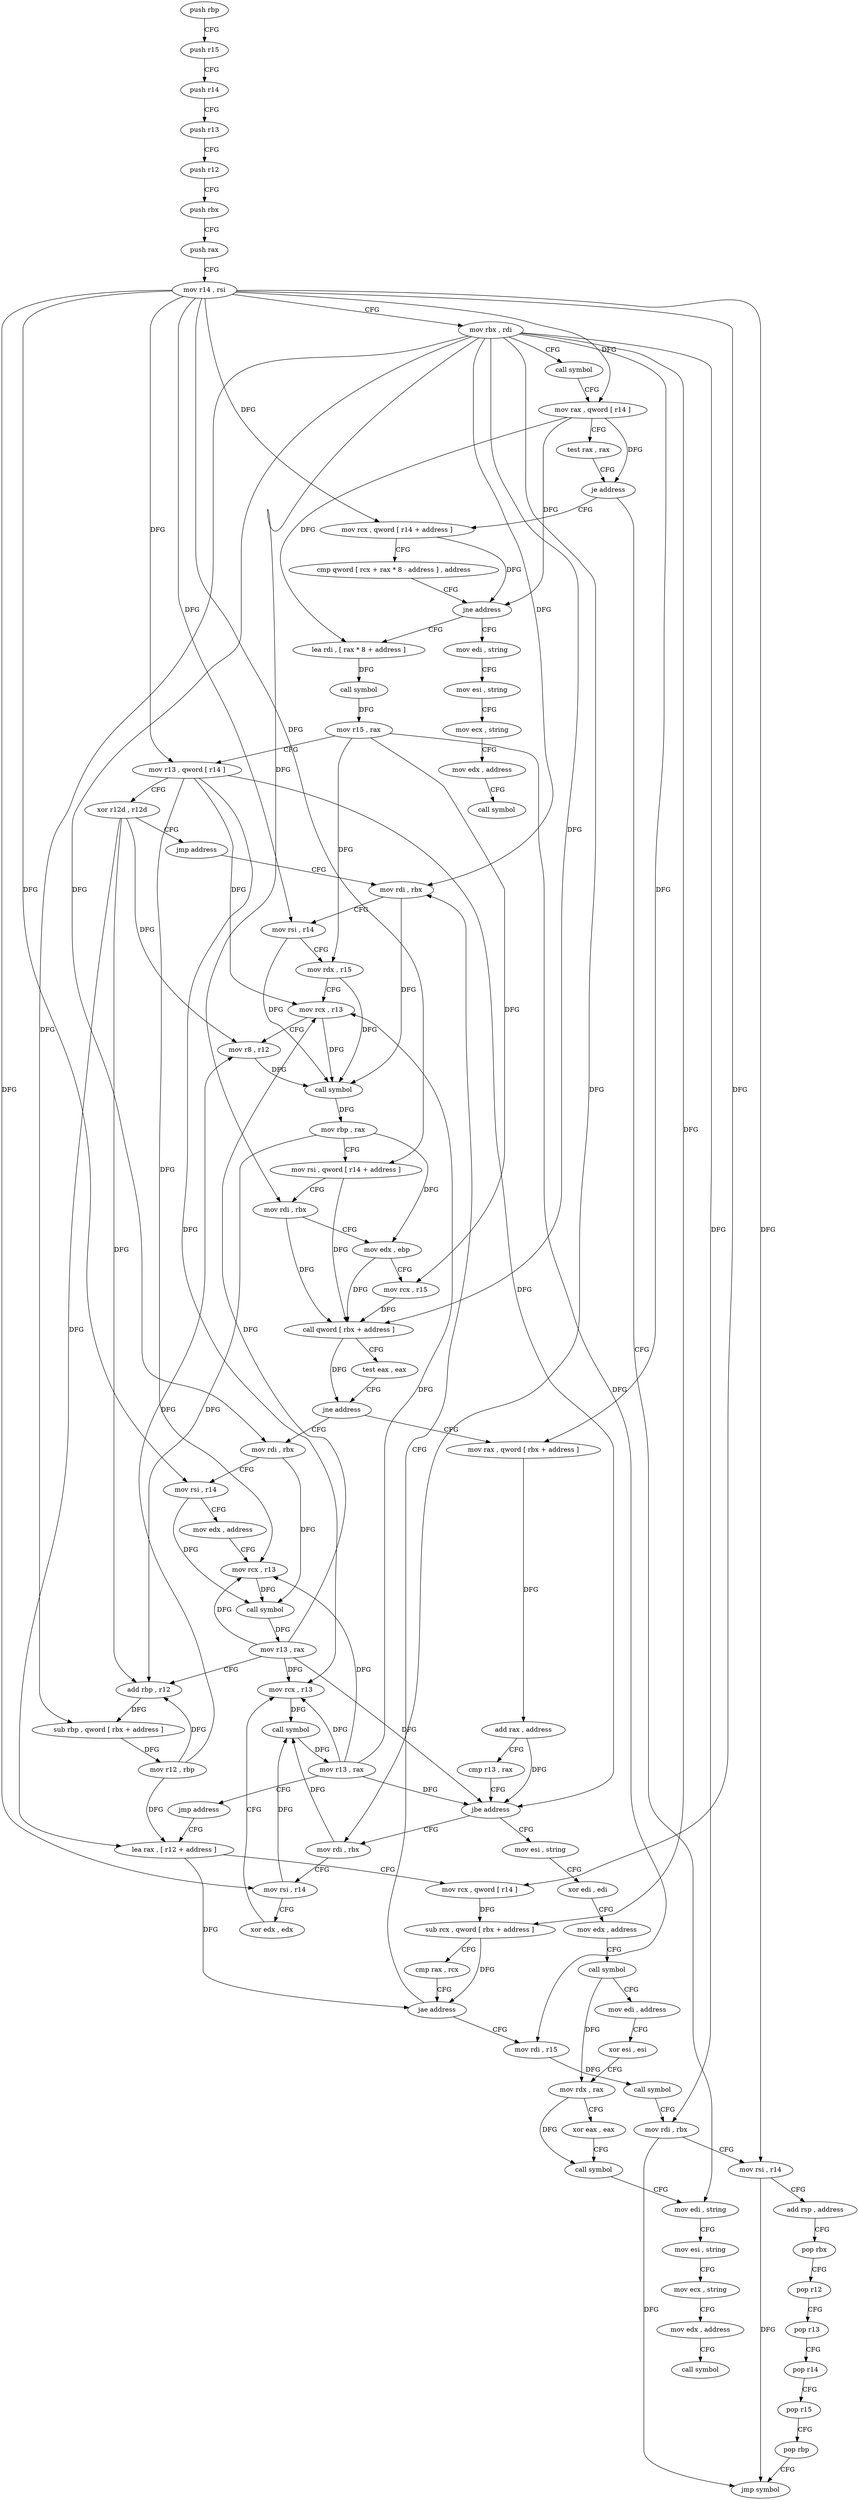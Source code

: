 digraph "func" {
"4252016" [label = "push rbp" ]
"4252017" [label = "push r15" ]
"4252019" [label = "push r14" ]
"4252021" [label = "push r13" ]
"4252023" [label = "push r12" ]
"4252025" [label = "push rbx" ]
"4252026" [label = "push rax" ]
"4252027" [label = "mov r14 , rsi" ]
"4252030" [label = "mov rbx , rdi" ]
"4252033" [label = "call symbol" ]
"4252038" [label = "mov rax , qword [ r14 ]" ]
"4252041" [label = "test rax , rax" ]
"4252044" [label = "je address" ]
"4252288" [label = "mov edi , string" ]
"4252050" [label = "mov rcx , qword [ r14 + address ]" ]
"4252293" [label = "mov esi , string" ]
"4252298" [label = "mov ecx , string" ]
"4252303" [label = "mov edx , address" ]
"4252308" [label = "call symbol" ]
"4252054" [label = "cmp qword [ rcx + rax * 8 - address ] , address" ]
"4252060" [label = "jne address" ]
"4252313" [label = "mov edi , string" ]
"4252066" [label = "lea rdi , [ rax * 8 + address ]" ]
"4252318" [label = "mov esi , string" ]
"4252323" [label = "mov ecx , string" ]
"4252328" [label = "mov edx , address" ]
"4252333" [label = "call symbol" ]
"4252074" [label = "call symbol" ]
"4252079" [label = "mov r15 , rax" ]
"4252082" [label = "mov r13 , qword [ r14 ]" ]
"4252085" [label = "xor r12d , r12d" ]
"4252088" [label = "jmp address" ]
"4252145" [label = "mov rdi , rbx" ]
"4252148" [label = "mov rsi , r14" ]
"4252151" [label = "mov rdx , r15" ]
"4252154" [label = "mov rcx , r13" ]
"4252157" [label = "mov r8 , r12" ]
"4252160" [label = "call symbol" ]
"4252165" [label = "mov rbp , rax" ]
"4252168" [label = "mov rsi , qword [ r14 + address ]" ]
"4252172" [label = "mov rdi , rbx" ]
"4252175" [label = "mov edx , ebp" ]
"4252177" [label = "mov rcx , r15" ]
"4252180" [label = "call qword [ rbx + address ]" ]
"4252183" [label = "test eax , eax" ]
"4252185" [label = "jne address" ]
"4252096" [label = "mov rdi , rbx" ]
"4252187" [label = "mov rax , qword [ rbx + address ]" ]
"4252099" [label = "mov rsi , r14" ]
"4252102" [label = "mov edx , address" ]
"4252107" [label = "mov rcx , r13" ]
"4252110" [label = "call symbol" ]
"4252115" [label = "mov r13 , rax" ]
"4252118" [label = "add rbp , r12" ]
"4252121" [label = "sub rbp , qword [ rbx + address ]" ]
"4252125" [label = "mov r12 , rbp" ]
"4252128" [label = "lea rax , [ r12 + address ]" ]
"4252191" [label = "add rax , address" ]
"4252195" [label = "cmp r13 , rax" ]
"4252198" [label = "jbe address" ]
"4252254" [label = "mov esi , string" ]
"4252200" [label = "mov rdi , rbx" ]
"4252221" [label = "mov rdi , r15" ]
"4252224" [label = "call symbol" ]
"4252229" [label = "mov rdi , rbx" ]
"4252232" [label = "mov rsi , r14" ]
"4252235" [label = "add rsp , address" ]
"4252239" [label = "pop rbx" ]
"4252240" [label = "pop r12" ]
"4252242" [label = "pop r13" ]
"4252244" [label = "pop r14" ]
"4252246" [label = "pop r15" ]
"4252248" [label = "pop rbp" ]
"4252249" [label = "jmp symbol" ]
"4252259" [label = "xor edi , edi" ]
"4252261" [label = "mov edx , address" ]
"4252266" [label = "call symbol" ]
"4252271" [label = "mov edi , address" ]
"4252276" [label = "xor esi , esi" ]
"4252278" [label = "mov rdx , rax" ]
"4252281" [label = "xor eax , eax" ]
"4252283" [label = "call symbol" ]
"4252203" [label = "mov rsi , r14" ]
"4252206" [label = "xor edx , edx" ]
"4252208" [label = "mov rcx , r13" ]
"4252211" [label = "call symbol" ]
"4252216" [label = "mov r13 , rax" ]
"4252219" [label = "jmp address" ]
"4252133" [label = "mov rcx , qword [ r14 ]" ]
"4252136" [label = "sub rcx , qword [ rbx + address ]" ]
"4252140" [label = "cmp rax , rcx" ]
"4252143" [label = "jae address" ]
"4252016" -> "4252017" [ label = "CFG" ]
"4252017" -> "4252019" [ label = "CFG" ]
"4252019" -> "4252021" [ label = "CFG" ]
"4252021" -> "4252023" [ label = "CFG" ]
"4252023" -> "4252025" [ label = "CFG" ]
"4252025" -> "4252026" [ label = "CFG" ]
"4252026" -> "4252027" [ label = "CFG" ]
"4252027" -> "4252030" [ label = "CFG" ]
"4252027" -> "4252038" [ label = "DFG" ]
"4252027" -> "4252050" [ label = "DFG" ]
"4252027" -> "4252082" [ label = "DFG" ]
"4252027" -> "4252148" [ label = "DFG" ]
"4252027" -> "4252168" [ label = "DFG" ]
"4252027" -> "4252099" [ label = "DFG" ]
"4252027" -> "4252133" [ label = "DFG" ]
"4252027" -> "4252203" [ label = "DFG" ]
"4252027" -> "4252232" [ label = "DFG" ]
"4252030" -> "4252033" [ label = "CFG" ]
"4252030" -> "4252145" [ label = "DFG" ]
"4252030" -> "4252172" [ label = "DFG" ]
"4252030" -> "4252180" [ label = "DFG" ]
"4252030" -> "4252096" [ label = "DFG" ]
"4252030" -> "4252121" [ label = "DFG" ]
"4252030" -> "4252187" [ label = "DFG" ]
"4252030" -> "4252136" [ label = "DFG" ]
"4252030" -> "4252200" [ label = "DFG" ]
"4252030" -> "4252229" [ label = "DFG" ]
"4252033" -> "4252038" [ label = "CFG" ]
"4252038" -> "4252041" [ label = "CFG" ]
"4252038" -> "4252044" [ label = "DFG" ]
"4252038" -> "4252060" [ label = "DFG" ]
"4252038" -> "4252066" [ label = "DFG" ]
"4252041" -> "4252044" [ label = "CFG" ]
"4252044" -> "4252288" [ label = "CFG" ]
"4252044" -> "4252050" [ label = "CFG" ]
"4252288" -> "4252293" [ label = "CFG" ]
"4252050" -> "4252054" [ label = "CFG" ]
"4252050" -> "4252060" [ label = "DFG" ]
"4252293" -> "4252298" [ label = "CFG" ]
"4252298" -> "4252303" [ label = "CFG" ]
"4252303" -> "4252308" [ label = "CFG" ]
"4252054" -> "4252060" [ label = "CFG" ]
"4252060" -> "4252313" [ label = "CFG" ]
"4252060" -> "4252066" [ label = "CFG" ]
"4252313" -> "4252318" [ label = "CFG" ]
"4252066" -> "4252074" [ label = "DFG" ]
"4252318" -> "4252323" [ label = "CFG" ]
"4252323" -> "4252328" [ label = "CFG" ]
"4252328" -> "4252333" [ label = "CFG" ]
"4252074" -> "4252079" [ label = "DFG" ]
"4252079" -> "4252082" [ label = "CFG" ]
"4252079" -> "4252151" [ label = "DFG" ]
"4252079" -> "4252177" [ label = "DFG" ]
"4252079" -> "4252221" [ label = "DFG" ]
"4252082" -> "4252085" [ label = "CFG" ]
"4252082" -> "4252154" [ label = "DFG" ]
"4252082" -> "4252107" [ label = "DFG" ]
"4252082" -> "4252198" [ label = "DFG" ]
"4252082" -> "4252208" [ label = "DFG" ]
"4252085" -> "4252088" [ label = "CFG" ]
"4252085" -> "4252157" [ label = "DFG" ]
"4252085" -> "4252118" [ label = "DFG" ]
"4252085" -> "4252128" [ label = "DFG" ]
"4252088" -> "4252145" [ label = "CFG" ]
"4252145" -> "4252148" [ label = "CFG" ]
"4252145" -> "4252160" [ label = "DFG" ]
"4252148" -> "4252151" [ label = "CFG" ]
"4252148" -> "4252160" [ label = "DFG" ]
"4252151" -> "4252154" [ label = "CFG" ]
"4252151" -> "4252160" [ label = "DFG" ]
"4252154" -> "4252157" [ label = "CFG" ]
"4252154" -> "4252160" [ label = "DFG" ]
"4252157" -> "4252160" [ label = "DFG" ]
"4252160" -> "4252165" [ label = "DFG" ]
"4252165" -> "4252168" [ label = "CFG" ]
"4252165" -> "4252175" [ label = "DFG" ]
"4252165" -> "4252118" [ label = "DFG" ]
"4252168" -> "4252172" [ label = "CFG" ]
"4252168" -> "4252180" [ label = "DFG" ]
"4252172" -> "4252175" [ label = "CFG" ]
"4252172" -> "4252180" [ label = "DFG" ]
"4252175" -> "4252177" [ label = "CFG" ]
"4252175" -> "4252180" [ label = "DFG" ]
"4252177" -> "4252180" [ label = "DFG" ]
"4252180" -> "4252183" [ label = "CFG" ]
"4252180" -> "4252185" [ label = "DFG" ]
"4252183" -> "4252185" [ label = "CFG" ]
"4252185" -> "4252096" [ label = "CFG" ]
"4252185" -> "4252187" [ label = "CFG" ]
"4252096" -> "4252099" [ label = "CFG" ]
"4252096" -> "4252110" [ label = "DFG" ]
"4252187" -> "4252191" [ label = "DFG" ]
"4252099" -> "4252102" [ label = "CFG" ]
"4252099" -> "4252110" [ label = "DFG" ]
"4252102" -> "4252107" [ label = "CFG" ]
"4252107" -> "4252110" [ label = "DFG" ]
"4252110" -> "4252115" [ label = "DFG" ]
"4252115" -> "4252118" [ label = "CFG" ]
"4252115" -> "4252154" [ label = "DFG" ]
"4252115" -> "4252107" [ label = "DFG" ]
"4252115" -> "4252198" [ label = "DFG" ]
"4252115" -> "4252208" [ label = "DFG" ]
"4252118" -> "4252121" [ label = "DFG" ]
"4252121" -> "4252125" [ label = "DFG" ]
"4252125" -> "4252128" [ label = "DFG" ]
"4252125" -> "4252157" [ label = "DFG" ]
"4252125" -> "4252118" [ label = "DFG" ]
"4252128" -> "4252133" [ label = "CFG" ]
"4252128" -> "4252143" [ label = "DFG" ]
"4252191" -> "4252195" [ label = "CFG" ]
"4252191" -> "4252198" [ label = "DFG" ]
"4252195" -> "4252198" [ label = "CFG" ]
"4252198" -> "4252254" [ label = "CFG" ]
"4252198" -> "4252200" [ label = "CFG" ]
"4252254" -> "4252259" [ label = "CFG" ]
"4252200" -> "4252203" [ label = "CFG" ]
"4252200" -> "4252211" [ label = "DFG" ]
"4252221" -> "4252224" [ label = "DFG" ]
"4252224" -> "4252229" [ label = "CFG" ]
"4252229" -> "4252232" [ label = "CFG" ]
"4252229" -> "4252249" [ label = "DFG" ]
"4252232" -> "4252235" [ label = "CFG" ]
"4252232" -> "4252249" [ label = "DFG" ]
"4252235" -> "4252239" [ label = "CFG" ]
"4252239" -> "4252240" [ label = "CFG" ]
"4252240" -> "4252242" [ label = "CFG" ]
"4252242" -> "4252244" [ label = "CFG" ]
"4252244" -> "4252246" [ label = "CFG" ]
"4252246" -> "4252248" [ label = "CFG" ]
"4252248" -> "4252249" [ label = "CFG" ]
"4252259" -> "4252261" [ label = "CFG" ]
"4252261" -> "4252266" [ label = "CFG" ]
"4252266" -> "4252271" [ label = "CFG" ]
"4252266" -> "4252278" [ label = "DFG" ]
"4252271" -> "4252276" [ label = "CFG" ]
"4252276" -> "4252278" [ label = "CFG" ]
"4252278" -> "4252281" [ label = "CFG" ]
"4252278" -> "4252283" [ label = "DFG" ]
"4252281" -> "4252283" [ label = "CFG" ]
"4252283" -> "4252288" [ label = "CFG" ]
"4252203" -> "4252206" [ label = "CFG" ]
"4252203" -> "4252211" [ label = "DFG" ]
"4252206" -> "4252208" [ label = "CFG" ]
"4252208" -> "4252211" [ label = "DFG" ]
"4252211" -> "4252216" [ label = "DFG" ]
"4252216" -> "4252219" [ label = "CFG" ]
"4252216" -> "4252154" [ label = "DFG" ]
"4252216" -> "4252107" [ label = "DFG" ]
"4252216" -> "4252208" [ label = "DFG" ]
"4252216" -> "4252198" [ label = "DFG" ]
"4252219" -> "4252128" [ label = "CFG" ]
"4252133" -> "4252136" [ label = "DFG" ]
"4252136" -> "4252140" [ label = "CFG" ]
"4252136" -> "4252143" [ label = "DFG" ]
"4252140" -> "4252143" [ label = "CFG" ]
"4252143" -> "4252221" [ label = "CFG" ]
"4252143" -> "4252145" [ label = "CFG" ]
}
